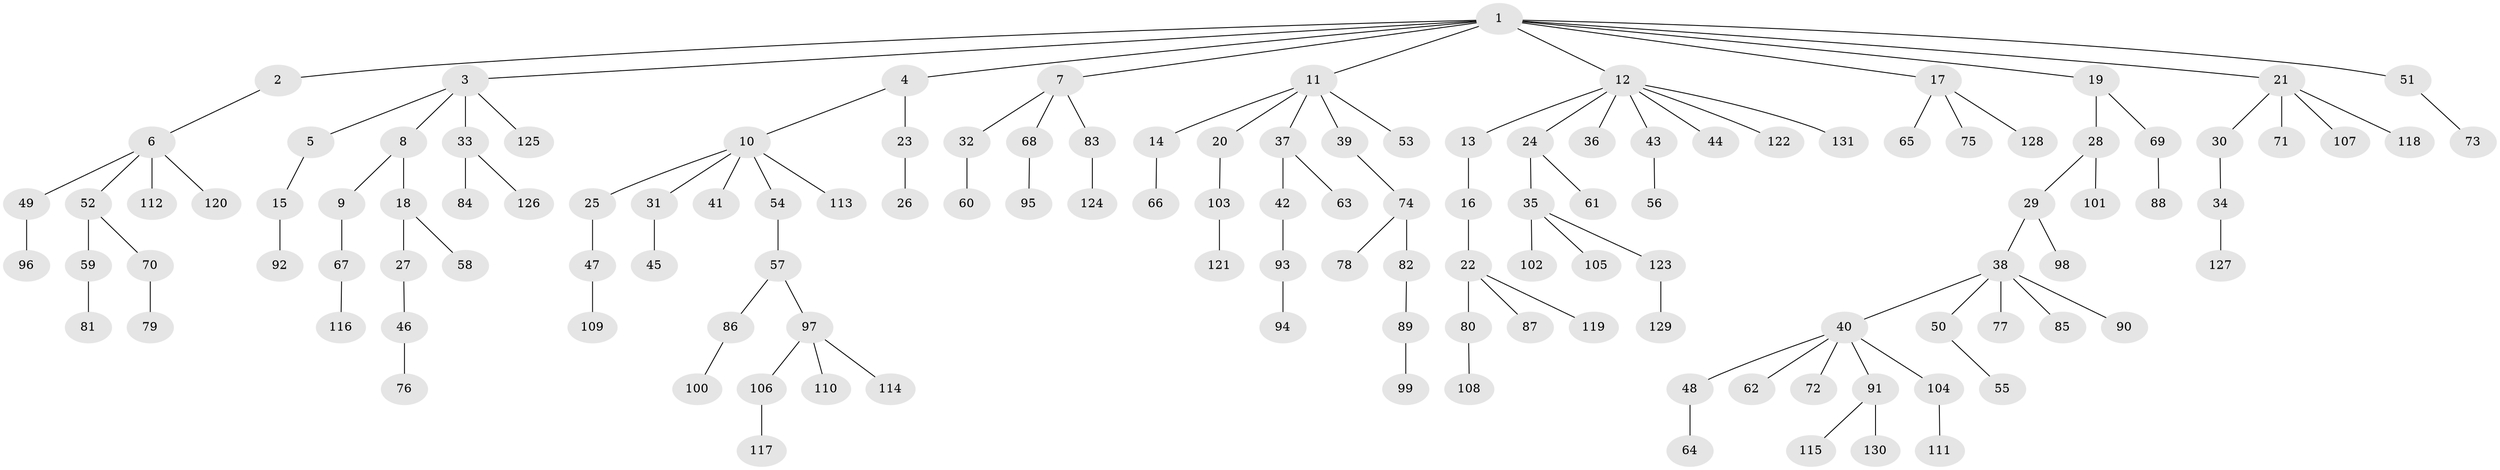 // Generated by graph-tools (version 1.1) at 2025/11/02/27/25 16:11:27]
// undirected, 131 vertices, 130 edges
graph export_dot {
graph [start="1"]
  node [color=gray90,style=filled];
  1;
  2;
  3;
  4;
  5;
  6;
  7;
  8;
  9;
  10;
  11;
  12;
  13;
  14;
  15;
  16;
  17;
  18;
  19;
  20;
  21;
  22;
  23;
  24;
  25;
  26;
  27;
  28;
  29;
  30;
  31;
  32;
  33;
  34;
  35;
  36;
  37;
  38;
  39;
  40;
  41;
  42;
  43;
  44;
  45;
  46;
  47;
  48;
  49;
  50;
  51;
  52;
  53;
  54;
  55;
  56;
  57;
  58;
  59;
  60;
  61;
  62;
  63;
  64;
  65;
  66;
  67;
  68;
  69;
  70;
  71;
  72;
  73;
  74;
  75;
  76;
  77;
  78;
  79;
  80;
  81;
  82;
  83;
  84;
  85;
  86;
  87;
  88;
  89;
  90;
  91;
  92;
  93;
  94;
  95;
  96;
  97;
  98;
  99;
  100;
  101;
  102;
  103;
  104;
  105;
  106;
  107;
  108;
  109;
  110;
  111;
  112;
  113;
  114;
  115;
  116;
  117;
  118;
  119;
  120;
  121;
  122;
  123;
  124;
  125;
  126;
  127;
  128;
  129;
  130;
  131;
  1 -- 2;
  1 -- 3;
  1 -- 4;
  1 -- 7;
  1 -- 11;
  1 -- 12;
  1 -- 17;
  1 -- 19;
  1 -- 21;
  1 -- 51;
  2 -- 6;
  3 -- 5;
  3 -- 8;
  3 -- 33;
  3 -- 125;
  4 -- 10;
  4 -- 23;
  5 -- 15;
  6 -- 49;
  6 -- 52;
  6 -- 112;
  6 -- 120;
  7 -- 32;
  7 -- 68;
  7 -- 83;
  8 -- 9;
  8 -- 18;
  9 -- 67;
  10 -- 25;
  10 -- 31;
  10 -- 41;
  10 -- 54;
  10 -- 113;
  11 -- 14;
  11 -- 20;
  11 -- 37;
  11 -- 39;
  11 -- 53;
  12 -- 13;
  12 -- 24;
  12 -- 36;
  12 -- 43;
  12 -- 44;
  12 -- 122;
  12 -- 131;
  13 -- 16;
  14 -- 66;
  15 -- 92;
  16 -- 22;
  17 -- 65;
  17 -- 75;
  17 -- 128;
  18 -- 27;
  18 -- 58;
  19 -- 28;
  19 -- 69;
  20 -- 103;
  21 -- 30;
  21 -- 71;
  21 -- 107;
  21 -- 118;
  22 -- 80;
  22 -- 87;
  22 -- 119;
  23 -- 26;
  24 -- 35;
  24 -- 61;
  25 -- 47;
  27 -- 46;
  28 -- 29;
  28 -- 101;
  29 -- 38;
  29 -- 98;
  30 -- 34;
  31 -- 45;
  32 -- 60;
  33 -- 84;
  33 -- 126;
  34 -- 127;
  35 -- 102;
  35 -- 105;
  35 -- 123;
  37 -- 42;
  37 -- 63;
  38 -- 40;
  38 -- 50;
  38 -- 77;
  38 -- 85;
  38 -- 90;
  39 -- 74;
  40 -- 48;
  40 -- 62;
  40 -- 72;
  40 -- 91;
  40 -- 104;
  42 -- 93;
  43 -- 56;
  46 -- 76;
  47 -- 109;
  48 -- 64;
  49 -- 96;
  50 -- 55;
  51 -- 73;
  52 -- 59;
  52 -- 70;
  54 -- 57;
  57 -- 86;
  57 -- 97;
  59 -- 81;
  67 -- 116;
  68 -- 95;
  69 -- 88;
  70 -- 79;
  74 -- 78;
  74 -- 82;
  80 -- 108;
  82 -- 89;
  83 -- 124;
  86 -- 100;
  89 -- 99;
  91 -- 115;
  91 -- 130;
  93 -- 94;
  97 -- 106;
  97 -- 110;
  97 -- 114;
  103 -- 121;
  104 -- 111;
  106 -- 117;
  123 -- 129;
}
